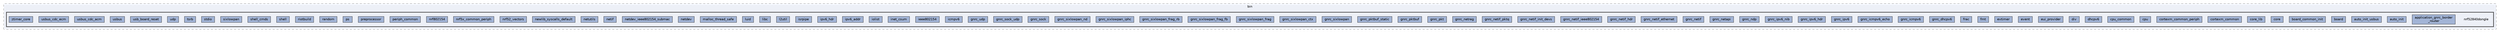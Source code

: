 digraph "/home/mj/Desktop/IoT-Chat-Digitalization/Dongle/gnrc_border_router/bin/nrf52840dongle"
{
 // LATEX_PDF_SIZE
  bgcolor="transparent";
  edge [fontname=Helvetica,fontsize=10,labelfontname=Helvetica,labelfontsize=10];
  node [fontname=Helvetica,fontsize=10,shape=box,height=0.2,width=0.4];
  compound=true
  subgraph clusterdir_1172ae24591d6822644896941d1e9c4a {
    graph [ bgcolor="#edf0f7", pencolor="grey50", label="bin", fontname=Helvetica,fontsize=10 style="filled,dashed", URL="dir_1172ae24591d6822644896941d1e9c4a.html",tooltip=""]
  subgraph clusterdir_9941f7556d96a0e17fefe82cd217bc3a {
    graph [ bgcolor="#edf0f7", pencolor="grey25", label="", fontname=Helvetica,fontsize=10 style="filled,bold", URL="dir_9941f7556d96a0e17fefe82cd217bc3a.html",tooltip=""]
    dir_9941f7556d96a0e17fefe82cd217bc3a [shape=plaintext, label="nrf52840dongle"];
  dir_609450d49499d20f22c067bd6f68001f [label="application_gnrc_border\l_router", fillcolor="#a2b4d6", color="grey25", style="filled", URL="dir_609450d49499d20f22c067bd6f68001f.html",tooltip=""];
  dir_06af8650a5f42f5d222d07ce61b74ba9 [label="auto_init", fillcolor="#a2b4d6", color="grey25", style="filled", URL="dir_06af8650a5f42f5d222d07ce61b74ba9.html",tooltip=""];
  dir_da74cbadeab55ae92fe69fc5ec199a7a [label="auto_init_usbus", fillcolor="#a2b4d6", color="grey25", style="filled", URL="dir_da74cbadeab55ae92fe69fc5ec199a7a.html",tooltip=""];
  dir_d3155100c8ec318397ce5f89df7aa28f [label="board", fillcolor="#a2b4d6", color="grey25", style="filled", URL="dir_d3155100c8ec318397ce5f89df7aa28f.html",tooltip=""];
  dir_d6a26564e637bc77926659514539b897 [label="board_common_init", fillcolor="#a2b4d6", color="grey25", style="filled", URL="dir_d6a26564e637bc77926659514539b897.html",tooltip=""];
  dir_46eee88f51ab092c25868d4480515955 [label="core", fillcolor="#a2b4d6", color="grey25", style="filled", URL="dir_46eee88f51ab092c25868d4480515955.html",tooltip=""];
  dir_c7eda01692c52e25403c84d5b3d7e958 [label="core_lib", fillcolor="#a2b4d6", color="grey25", style="filled", URL="dir_c7eda01692c52e25403c84d5b3d7e958.html",tooltip=""];
  dir_634dbaa440ad9952eab4f2efcbb0e4f9 [label="cortexm_common", fillcolor="#a2b4d6", color="grey25", style="filled", URL="dir_634dbaa440ad9952eab4f2efcbb0e4f9.html",tooltip=""];
  dir_07e6a1faea6c4702de0ad2129d641b2f [label="cortexm_common_periph", fillcolor="#a2b4d6", color="grey25", style="filled", URL="dir_07e6a1faea6c4702de0ad2129d641b2f.html",tooltip=""];
  dir_3fa805b33f50c029da61b73bbd4f9255 [label="cpu", fillcolor="#a2b4d6", color="grey25", style="filled", URL="dir_3fa805b33f50c029da61b73bbd4f9255.html",tooltip=""];
  dir_d1ed37313784a624ddb118556308faa1 [label="cpu_common", fillcolor="#a2b4d6", color="grey25", style="filled", URL="dir_d1ed37313784a624ddb118556308faa1.html",tooltip=""];
  dir_45653a83d4c379c4553d560cd3d711c8 [label="dhcpv6", fillcolor="#a2b4d6", color="grey25", style="filled", URL="dir_45653a83d4c379c4553d560cd3d711c8.html",tooltip=""];
  dir_de77d9bb52aa7af6d0c72d87e80ea0f8 [label="div", fillcolor="#a2b4d6", color="grey25", style="filled", URL="dir_de77d9bb52aa7af6d0c72d87e80ea0f8.html",tooltip=""];
  dir_39845b9f6be9ddbdb618849df1e8e782 [label="eui_provider", fillcolor="#a2b4d6", color="grey25", style="filled", URL="dir_39845b9f6be9ddbdb618849df1e8e782.html",tooltip=""];
  dir_0a5006f6122f6f6711354357a308d74e [label="event", fillcolor="#a2b4d6", color="grey25", style="filled", URL="dir_0a5006f6122f6f6711354357a308d74e.html",tooltip=""];
  dir_8680b1060053a21413eaf489fa9caf00 [label="evtimer", fillcolor="#a2b4d6", color="grey25", style="filled", URL="dir_8680b1060053a21413eaf489fa9caf00.html",tooltip=""];
  dir_40adc2a248cee4c3243d6a5cb297033d [label="fmt", fillcolor="#a2b4d6", color="grey25", style="filled", URL="dir_40adc2a248cee4c3243d6a5cb297033d.html",tooltip=""];
  dir_2815852da8234f344c4938c67d5beb99 [label="frac", fillcolor="#a2b4d6", color="grey25", style="filled", URL="dir_2815852da8234f344c4938c67d5beb99.html",tooltip=""];
  dir_a7d39e791082ed1fa26b4c984c3f5749 [label="gnrc_dhcpv6", fillcolor="#a2b4d6", color="grey25", style="filled", URL="dir_a7d39e791082ed1fa26b4c984c3f5749.html",tooltip=""];
  dir_d13d3bb935b08e743bd4a049c40ed7ac [label="gnrc_icmpv6", fillcolor="#a2b4d6", color="grey25", style="filled", URL="dir_d13d3bb935b08e743bd4a049c40ed7ac.html",tooltip=""];
  dir_c8058b36a905d69544f76b9fdd8b1ee6 [label="gnrc_icmpv6_echo", fillcolor="#a2b4d6", color="grey25", style="filled", URL="dir_c8058b36a905d69544f76b9fdd8b1ee6.html",tooltip=""];
  dir_feb695b1ea135ee91351175475c16db9 [label="gnrc_ipv6", fillcolor="#a2b4d6", color="grey25", style="filled", URL="dir_feb695b1ea135ee91351175475c16db9.html",tooltip=""];
  dir_01618d38373727a7ffb64cbb9c4d1376 [label="gnrc_ipv6_hdr", fillcolor="#a2b4d6", color="grey25", style="filled", URL="dir_01618d38373727a7ffb64cbb9c4d1376.html",tooltip=""];
  dir_b51ac38b92e99cb54ed86e540c92681a [label="gnrc_ipv6_nib", fillcolor="#a2b4d6", color="grey25", style="filled", URL="dir_b51ac38b92e99cb54ed86e540c92681a.html",tooltip=""];
  dir_89368f77f5f53acf060e5fe426d28dfd [label="gnrc_ndp", fillcolor="#a2b4d6", color="grey25", style="filled", URL="dir_89368f77f5f53acf060e5fe426d28dfd.html",tooltip=""];
  dir_359704a519bcfedcbe05bb83ab49cac5 [label="gnrc_netapi", fillcolor="#a2b4d6", color="grey25", style="filled", URL="dir_359704a519bcfedcbe05bb83ab49cac5.html",tooltip=""];
  dir_4350e538c91ecb6a5e7c563f9604ad43 [label="gnrc_netif", fillcolor="#a2b4d6", color="grey25", style="filled", URL="dir_4350e538c91ecb6a5e7c563f9604ad43.html",tooltip=""];
  dir_4c3ff8138956c2c9966c43ec6792b47e [label="gnrc_netif_ethernet", fillcolor="#a2b4d6", color="grey25", style="filled", URL="dir_4c3ff8138956c2c9966c43ec6792b47e.html",tooltip=""];
  dir_e15c6e023402a3e4f28249e0b1404567 [label="gnrc_netif_hdr", fillcolor="#a2b4d6", color="grey25", style="filled", URL="dir_e15c6e023402a3e4f28249e0b1404567.html",tooltip=""];
  dir_5f9aada1e3f725faee07369bd4b9e501 [label="gnrc_netif_ieee802154", fillcolor="#a2b4d6", color="grey25", style="filled", URL="dir_5f9aada1e3f725faee07369bd4b9e501.html",tooltip=""];
  dir_5040bb880258b2192433ad81100a63a9 [label="gnrc_netif_init_devs", fillcolor="#a2b4d6", color="grey25", style="filled", URL="dir_5040bb880258b2192433ad81100a63a9.html",tooltip=""];
  dir_e1f7db91ed33c416997e6dafeff1607c [label="gnrc_netif_pktq", fillcolor="#a2b4d6", color="grey25", style="filled", URL="dir_e1f7db91ed33c416997e6dafeff1607c.html",tooltip=""];
  dir_c6ca721632b06c0f4a0e22bc3bdfd70a [label="gnrc_netreg", fillcolor="#a2b4d6", color="grey25", style="filled", URL="dir_c6ca721632b06c0f4a0e22bc3bdfd70a.html",tooltip=""];
  dir_7df3f40de2b841e85740ae830e4a3ccd [label="gnrc_pkt", fillcolor="#a2b4d6", color="grey25", style="filled", URL="dir_7df3f40de2b841e85740ae830e4a3ccd.html",tooltip=""];
  dir_527295c94c168031a3731ad668710278 [label="gnrc_pktbuf", fillcolor="#a2b4d6", color="grey25", style="filled", URL="dir_527295c94c168031a3731ad668710278.html",tooltip=""];
  dir_40a4cdc248c4eaea4c9b2297647ef645 [label="gnrc_pktbuf_static", fillcolor="#a2b4d6", color="grey25", style="filled", URL="dir_40a4cdc248c4eaea4c9b2297647ef645.html",tooltip=""];
  dir_09158cce77f1869c94ca4e50508de6d6 [label="gnrc_sixlowpan", fillcolor="#a2b4d6", color="grey25", style="filled", URL="dir_09158cce77f1869c94ca4e50508de6d6.html",tooltip=""];
  dir_50baa23626a1a20cacb3b8ddd9934014 [label="gnrc_sixlowpan_ctx", fillcolor="#a2b4d6", color="grey25", style="filled", URL="dir_50baa23626a1a20cacb3b8ddd9934014.html",tooltip=""];
  dir_3c9d7432a3780b4abd6bbf30ad78b664 [label="gnrc_sixlowpan_frag", fillcolor="#a2b4d6", color="grey25", style="filled", URL="dir_3c9d7432a3780b4abd6bbf30ad78b664.html",tooltip=""];
  dir_9b1955b97fdafb924b45197e841908ec [label="gnrc_sixlowpan_frag_fb", fillcolor="#a2b4d6", color="grey25", style="filled", URL="dir_9b1955b97fdafb924b45197e841908ec.html",tooltip=""];
  dir_c4bd12ef58709015fa2e758b78c61ea0 [label="gnrc_sixlowpan_frag_rb", fillcolor="#a2b4d6", color="grey25", style="filled", URL="dir_c4bd12ef58709015fa2e758b78c61ea0.html",tooltip=""];
  dir_d53dca97d2abeb0a4343831fc736ab0e [label="gnrc_sixlowpan_iphc", fillcolor="#a2b4d6", color="grey25", style="filled", URL="dir_d53dca97d2abeb0a4343831fc736ab0e.html",tooltip=""];
  dir_50d0efceb503380e3c4fe902efcebae7 [label="gnrc_sixlowpan_nd", fillcolor="#a2b4d6", color="grey25", style="filled", URL="dir_50d0efceb503380e3c4fe902efcebae7.html",tooltip=""];
  dir_1dc009a9d5148af1e0f2a81dcb091063 [label="gnrc_sock", fillcolor="#a2b4d6", color="grey25", style="filled", URL="dir_1dc009a9d5148af1e0f2a81dcb091063.html",tooltip=""];
  dir_11e014b958cf5d87314de633d1af69d1 [label="gnrc_sock_udp", fillcolor="#a2b4d6", color="grey25", style="filled", URL="dir_11e014b958cf5d87314de633d1af69d1.html",tooltip=""];
  dir_841bc28bb91d144cde1124592a1616aa [label="gnrc_udp", fillcolor="#a2b4d6", color="grey25", style="filled", URL="dir_841bc28bb91d144cde1124592a1616aa.html",tooltip=""];
  dir_c93d3930863fb5cc35f7eaacca1c7244 [label="icmpv6", fillcolor="#a2b4d6", color="grey25", style="filled", URL="dir_c93d3930863fb5cc35f7eaacca1c7244.html",tooltip=""];
  dir_7979e0c824c4e9f8f94d39754dddbdac [label="ieee802154", fillcolor="#a2b4d6", color="grey25", style="filled", URL="dir_7979e0c824c4e9f8f94d39754dddbdac.html",tooltip=""];
  dir_9d53235b2b0fdd92cd23f1ad5f0755cb [label="inet_csum", fillcolor="#a2b4d6", color="grey25", style="filled", URL="dir_9d53235b2b0fdd92cd23f1ad5f0755cb.html",tooltip=""];
  dir_6d716a84519cc48f9c30646ca46b107a [label="iolist", fillcolor="#a2b4d6", color="grey25", style="filled", URL="dir_6d716a84519cc48f9c30646ca46b107a.html",tooltip=""];
  dir_a0eb264a12b388cc95c4b0b3c8675ea2 [label="ipv6_addr", fillcolor="#a2b4d6", color="grey25", style="filled", URL="dir_a0eb264a12b388cc95c4b0b3c8675ea2.html",tooltip=""];
  dir_9c0bba0909d449154df0a65a72b2dbd1 [label="ipv6_hdr", fillcolor="#a2b4d6", color="grey25", style="filled", URL="dir_9c0bba0909d449154df0a65a72b2dbd1.html",tooltip=""];
  dir_233d7c4c214aeda5f518dcdd4417f9d2 [label="isrpipe", fillcolor="#a2b4d6", color="grey25", style="filled", URL="dir_233d7c4c214aeda5f518dcdd4417f9d2.html",tooltip=""];
  dir_788808e789713f6e863dd37d2578fac7 [label="l2util", fillcolor="#a2b4d6", color="grey25", style="filled", URL="dir_788808e789713f6e863dd37d2578fac7.html",tooltip=""];
  dir_75c8f52e7b58f3659acce62550520cc2 [label="libc", fillcolor="#a2b4d6", color="grey25", style="filled", URL="dir_75c8f52e7b58f3659acce62550520cc2.html",tooltip=""];
  dir_528eb39c0fb499b66a2f7ed752fe20d6 [label="luid", fillcolor="#a2b4d6", color="grey25", style="filled", URL="dir_528eb39c0fb499b66a2f7ed752fe20d6.html",tooltip=""];
  dir_7284ac121abb8534abcc13a4a4ed49d2 [label="malloc_thread_safe", fillcolor="#a2b4d6", color="grey25", style="filled", URL="dir_7284ac121abb8534abcc13a4a4ed49d2.html",tooltip=""];
  dir_69c13ddbf9edf1824d6a6c4baad26ace [label="netdev", fillcolor="#a2b4d6", color="grey25", style="filled", URL="dir_69c13ddbf9edf1824d6a6c4baad26ace.html",tooltip=""];
  dir_c67a730cbb2a0603b463cd732c267267 [label="netdev_ieee802154_submac", fillcolor="#a2b4d6", color="grey25", style="filled", URL="dir_c67a730cbb2a0603b463cd732c267267.html",tooltip=""];
  dir_388fe467542b8b277cdf4640f3092d40 [label="netif", fillcolor="#a2b4d6", color="grey25", style="filled", URL="dir_388fe467542b8b277cdf4640f3092d40.html",tooltip=""];
  dir_cc51736987a181450bbc08574067130f [label="netutils", fillcolor="#a2b4d6", color="grey25", style="filled", URL="dir_cc51736987a181450bbc08574067130f.html",tooltip=""];
  dir_c4a501025497a3c37621f4dbc00db2cb [label="newlib_syscalls_default", fillcolor="#a2b4d6", color="grey25", style="filled", URL="dir_c4a501025497a3c37621f4dbc00db2cb.html",tooltip=""];
  dir_076c7345bff369c2e58076b3cd5b7dc0 [label="nrf52_vectors", fillcolor="#a2b4d6", color="grey25", style="filled", URL="dir_076c7345bff369c2e58076b3cd5b7dc0.html",tooltip=""];
  dir_25761c872743202814e11e6c187ba3b1 [label="nrf5x_common_periph", fillcolor="#a2b4d6", color="grey25", style="filled", URL="dir_25761c872743202814e11e6c187ba3b1.html",tooltip=""];
  dir_b6d7122bd57fa8ef6dc2ab06c747904c [label="nrf802154", fillcolor="#a2b4d6", color="grey25", style="filled", URL="dir_b6d7122bd57fa8ef6dc2ab06c747904c.html",tooltip=""];
  dir_52d1a631be0bc14e0cf16c1051e7f471 [label="periph_common", fillcolor="#a2b4d6", color="grey25", style="filled", URL="dir_52d1a631be0bc14e0cf16c1051e7f471.html",tooltip=""];
  dir_d9d325065a3c5ea3601adb218bda1ac9 [label="preprocessor", fillcolor="#a2b4d6", color="grey25", style="filled", URL="dir_d9d325065a3c5ea3601adb218bda1ac9.html",tooltip=""];
  dir_097811180fd49fc2506f025c1fdc90c1 [label="ps", fillcolor="#a2b4d6", color="grey25", style="filled", URL="dir_097811180fd49fc2506f025c1fdc90c1.html",tooltip=""];
  dir_9f6c93347b259ff540e66e914ce86140 [label="random", fillcolor="#a2b4d6", color="grey25", style="filled", URL="dir_9f6c93347b259ff540e66e914ce86140.html",tooltip=""];
  dir_3ff8c765f7d398f4ccf478942d66da56 [label="riotbuild", fillcolor="#a2b4d6", color="grey25", style="filled", URL="dir_3ff8c765f7d398f4ccf478942d66da56.html",tooltip=""];
  dir_b49ff65561523a094793a4cf2506e6ec [label="shell", fillcolor="#a2b4d6", color="grey25", style="filled", URL="dir_b49ff65561523a094793a4cf2506e6ec.html",tooltip=""];
  dir_5571212fc836e3cfe901fd84265c16ed [label="shell_cmds", fillcolor="#a2b4d6", color="grey25", style="filled", URL="dir_5571212fc836e3cfe901fd84265c16ed.html",tooltip=""];
  dir_cf42cf40653b0a5c95d9385f817dfb03 [label="sixlowpan", fillcolor="#a2b4d6", color="grey25", style="filled", URL="dir_cf42cf40653b0a5c95d9385f817dfb03.html",tooltip=""];
  dir_a6bc9bcfe77bba66cb468e28f2990f63 [label="stdio", fillcolor="#a2b4d6", color="grey25", style="filled", URL="dir_a6bc9bcfe77bba66cb468e28f2990f63.html",tooltip=""];
  dir_66c06ce4f576b871cfd188856b398cf8 [label="tsrb", fillcolor="#a2b4d6", color="grey25", style="filled", URL="dir_66c06ce4f576b871cfd188856b398cf8.html",tooltip=""];
  dir_370ed0acf95c421824e6b9d9706febd9 [label="udp", fillcolor="#a2b4d6", color="grey25", style="filled", URL="dir_370ed0acf95c421824e6b9d9706febd9.html",tooltip=""];
  dir_4a579297d8e027ee5bd2207dada18803 [label="usb_board_reset", fillcolor="#a2b4d6", color="grey25", style="filled", URL="dir_4a579297d8e027ee5bd2207dada18803.html",tooltip=""];
  dir_f353cf70e39bdee2ddca203ff36d1d1f [label="usbus", fillcolor="#a2b4d6", color="grey25", style="filled", URL="dir_f353cf70e39bdee2ddca203ff36d1d1f.html",tooltip=""];
  dir_00eec7bf45d1f463dad0b064f18da32e [label="usbus_cdc_acm", fillcolor="#a2b4d6", color="grey25", style="filled", URL="dir_00eec7bf45d1f463dad0b064f18da32e.html",tooltip=""];
  dir_bcf1f750a619826bd458987daed3cfb2 [label="usbus_cdc_ecm", fillcolor="#a2b4d6", color="grey25", style="filled", URL="dir_bcf1f750a619826bd458987daed3cfb2.html",tooltip=""];
  dir_4a9a748f38c3e03a86e04c04fc2cc709 [label="ztimer_core", fillcolor="#a2b4d6", color="grey25", style="filled", URL="dir_4a9a748f38c3e03a86e04c04fc2cc709.html",tooltip=""];
  }
  }
}
